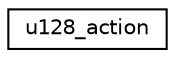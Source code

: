 digraph "Graphical Class Hierarchy"
{
  edge [fontname="Helvetica",fontsize="10",labelfontname="Helvetica",labelfontsize="10"];
  node [fontname="Helvetica",fontsize="10",shape=record];
  rankdir="LR";
  Node0 [label="u128_action",height=0.2,width=0.4,color="black", fillcolor="white", style="filled",URL="$structu128__action.html"];
}
